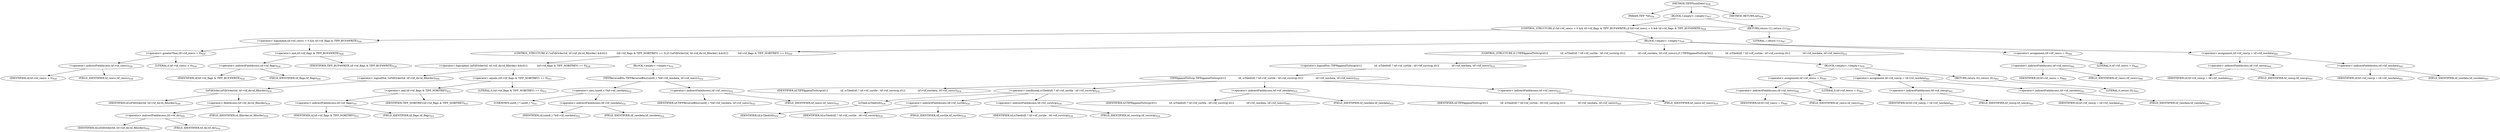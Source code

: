 digraph "TIFFFlushData1" {  
"33040" [label = <(METHOD,TIFFFlushData1)<SUB>926</SUB>> ]
"33041" [label = <(PARAM,TIFF *tif)<SUB>926</SUB>> ]
"33042" [label = <(BLOCK,&lt;empty&gt;,&lt;empty&gt;)<SUB>927</SUB>> ]
"33043" [label = <(CONTROL_STRUCTURE,if (tif-&gt;tif_rawcc &gt; 0 &amp;&amp; tif-&gt;tif_flags &amp; TIFF_BUF4WRITE),if (tif-&gt;tif_rawcc &gt; 0 &amp;&amp; tif-&gt;tif_flags &amp; TIFF_BUF4WRITE))<SUB>928</SUB>> ]
"33044" [label = <(&lt;operator&gt;.logicalAnd,tif-&gt;tif_rawcc &gt; 0 &amp;&amp; tif-&gt;tif_flags &amp; TIFF_BUF4WRITE)<SUB>928</SUB>> ]
"33045" [label = <(&lt;operator&gt;.greaterThan,tif-&gt;tif_rawcc &gt; 0)<SUB>928</SUB>> ]
"33046" [label = <(&lt;operator&gt;.indirectFieldAccess,tif-&gt;tif_rawcc)<SUB>928</SUB>> ]
"33047" [label = <(IDENTIFIER,tif,tif-&gt;tif_rawcc &gt; 0)<SUB>928</SUB>> ]
"33048" [label = <(FIELD_IDENTIFIER,tif_rawcc,tif_rawcc)<SUB>928</SUB>> ]
"33049" [label = <(LITERAL,0,tif-&gt;tif_rawcc &gt; 0)<SUB>928</SUB>> ]
"33050" [label = <(&lt;operator&gt;.and,tif-&gt;tif_flags &amp; TIFF_BUF4WRITE)<SUB>928</SUB>> ]
"33051" [label = <(&lt;operator&gt;.indirectFieldAccess,tif-&gt;tif_flags)<SUB>928</SUB>> ]
"33052" [label = <(IDENTIFIER,tif,tif-&gt;tif_flags &amp; TIFF_BUF4WRITE)<SUB>928</SUB>> ]
"33053" [label = <(FIELD_IDENTIFIER,tif_flags,tif_flags)<SUB>928</SUB>> ]
"33054" [label = <(IDENTIFIER,TIFF_BUF4WRITE,tif-&gt;tif_flags &amp; TIFF_BUF4WRITE)<SUB>928</SUB>> ]
"33055" [label = <(BLOCK,&lt;empty&gt;,&lt;empty&gt;)<SUB>929</SUB>> ]
"33056" [label = <(CONTROL_STRUCTURE,if (!isFillOrder(tif, tif-&gt;tif_dir.td_fillorder) &amp;&amp;\012            (tif-&gt;tif_flags &amp; TIFF_NOBITREV) == 0),if (!isFillOrder(tif, tif-&gt;tif_dir.td_fillorder) &amp;&amp;\012            (tif-&gt;tif_flags &amp; TIFF_NOBITREV) == 0))<SUB>930</SUB>> ]
"33057" [label = <(&lt;operator&gt;.logicalAnd,!isFillOrder(tif, tif-&gt;tif_dir.td_fillorder) &amp;&amp;\012            (tif-&gt;tif_flags &amp; TIFF_NOBITREV) == 0)<SUB>930</SUB>> ]
"33058" [label = <(&lt;operator&gt;.logicalNot,!isFillOrder(tif, tif-&gt;tif_dir.td_fillorder))<SUB>930</SUB>> ]
"33059" [label = <(isFillOrder,isFillOrder(tif, tif-&gt;tif_dir.td_fillorder))<SUB>930</SUB>> ]
"33060" [label = <(IDENTIFIER,tif,isFillOrder(tif, tif-&gt;tif_dir.td_fillorder))<SUB>930</SUB>> ]
"33061" [label = <(&lt;operator&gt;.fieldAccess,tif-&gt;tif_dir.td_fillorder)<SUB>930</SUB>> ]
"33062" [label = <(&lt;operator&gt;.indirectFieldAccess,tif-&gt;tif_dir)<SUB>930</SUB>> ]
"33063" [label = <(IDENTIFIER,tif,isFillOrder(tif, tif-&gt;tif_dir.td_fillorder))<SUB>930</SUB>> ]
"33064" [label = <(FIELD_IDENTIFIER,tif_dir,tif_dir)<SUB>930</SUB>> ]
"33065" [label = <(FIELD_IDENTIFIER,td_fillorder,td_fillorder)<SUB>930</SUB>> ]
"33066" [label = <(&lt;operator&gt;.equals,(tif-&gt;tif_flags &amp; TIFF_NOBITREV) == 0)<SUB>931</SUB>> ]
"33067" [label = <(&lt;operator&gt;.and,tif-&gt;tif_flags &amp; TIFF_NOBITREV)<SUB>931</SUB>> ]
"33068" [label = <(&lt;operator&gt;.indirectFieldAccess,tif-&gt;tif_flags)<SUB>931</SUB>> ]
"33069" [label = <(IDENTIFIER,tif,tif-&gt;tif_flags &amp; TIFF_NOBITREV)<SUB>931</SUB>> ]
"33070" [label = <(FIELD_IDENTIFIER,tif_flags,tif_flags)<SUB>931</SUB>> ]
"33071" [label = <(IDENTIFIER,TIFF_NOBITREV,tif-&gt;tif_flags &amp; TIFF_NOBITREV)<SUB>931</SUB>> ]
"33072" [label = <(LITERAL,0,(tif-&gt;tif_flags &amp; TIFF_NOBITREV) == 0)<SUB>931</SUB>> ]
"33073" [label = <(BLOCK,&lt;empty&gt;,&lt;empty&gt;)<SUB>932</SUB>> ]
"33074" [label = <(TIFFReverseBits,TIFFReverseBits((uint8_t *)tif-&gt;tif_rawdata, tif-&gt;tif_rawcc))<SUB>932</SUB>> ]
"33075" [label = <(&lt;operator&gt;.cast,(uint8_t *)tif-&gt;tif_rawdata)<SUB>932</SUB>> ]
"33076" [label = <(UNKNOWN,uint8_t *,uint8_t *)<SUB>932</SUB>> ]
"33077" [label = <(&lt;operator&gt;.indirectFieldAccess,tif-&gt;tif_rawdata)<SUB>932</SUB>> ]
"33078" [label = <(IDENTIFIER,tif,(uint8_t *)tif-&gt;tif_rawdata)<SUB>932</SUB>> ]
"33079" [label = <(FIELD_IDENTIFIER,tif_rawdata,tif_rawdata)<SUB>932</SUB>> ]
"33080" [label = <(&lt;operator&gt;.indirectFieldAccess,tif-&gt;tif_rawcc)<SUB>932</SUB>> ]
"33081" [label = <(IDENTIFIER,tif,TIFFReverseBits((uint8_t *)tif-&gt;tif_rawdata, tif-&gt;tif_rawcc))<SUB>932</SUB>> ]
"33082" [label = <(FIELD_IDENTIFIER,tif_rawcc,tif_rawcc)<SUB>932</SUB>> ]
"33083" [label = <(CONTROL_STRUCTURE,if (!TIFFAppendToStrip(\012                tif, isTiled(tif) ? tif-&gt;tif_curtile : tif-&gt;tif_curstrip,\012                tif-&gt;tif_rawdata, tif-&gt;tif_rawcc)),if (!TIFFAppendToStrip(\012                tif, isTiled(tif) ? tif-&gt;tif_curtile : tif-&gt;tif_curstrip,\012                tif-&gt;tif_rawdata, tif-&gt;tif_rawcc)))<SUB>933</SUB>> ]
"33084" [label = <(&lt;operator&gt;.logicalNot,!TIFFAppendToStrip(\012                tif, isTiled(tif) ? tif-&gt;tif_curtile : tif-&gt;tif_curstrip,\012                tif-&gt;tif_rawdata, tif-&gt;tif_rawcc))<SUB>933</SUB>> ]
"33085" [label = <(TIFFAppendToStrip,TIFFAppendToStrip(\012                tif, isTiled(tif) ? tif-&gt;tif_curtile : tif-&gt;tif_curstrip,\012                tif-&gt;tif_rawdata, tif-&gt;tif_rawcc))<SUB>933</SUB>> ]
"33086" [label = <(IDENTIFIER,tif,TIFFAppendToStrip(\012                tif, isTiled(tif) ? tif-&gt;tif_curtile : tif-&gt;tif_curstrip,\012                tif-&gt;tif_rawdata, tif-&gt;tif_rawcc))<SUB>934</SUB>> ]
"33087" [label = <(&lt;operator&gt;.conditional,isTiled(tif) ? tif-&gt;tif_curtile : tif-&gt;tif_curstrip)<SUB>934</SUB>> ]
"33088" [label = <(isTiled,isTiled(tif))<SUB>934</SUB>> ]
"33089" [label = <(IDENTIFIER,tif,isTiled(tif))<SUB>934</SUB>> ]
"33090" [label = <(&lt;operator&gt;.indirectFieldAccess,tif-&gt;tif_curtile)<SUB>934</SUB>> ]
"33091" [label = <(IDENTIFIER,tif,isTiled(tif) ? tif-&gt;tif_curtile : tif-&gt;tif_curstrip)<SUB>934</SUB>> ]
"33092" [label = <(FIELD_IDENTIFIER,tif_curtile,tif_curtile)<SUB>934</SUB>> ]
"33093" [label = <(&lt;operator&gt;.indirectFieldAccess,tif-&gt;tif_curstrip)<SUB>934</SUB>> ]
"33094" [label = <(IDENTIFIER,tif,isTiled(tif) ? tif-&gt;tif_curtile : tif-&gt;tif_curstrip)<SUB>934</SUB>> ]
"33095" [label = <(FIELD_IDENTIFIER,tif_curstrip,tif_curstrip)<SUB>934</SUB>> ]
"33096" [label = <(&lt;operator&gt;.indirectFieldAccess,tif-&gt;tif_rawdata)<SUB>935</SUB>> ]
"33097" [label = <(IDENTIFIER,tif,TIFFAppendToStrip(\012                tif, isTiled(tif) ? tif-&gt;tif_curtile : tif-&gt;tif_curstrip,\012                tif-&gt;tif_rawdata, tif-&gt;tif_rawcc))<SUB>935</SUB>> ]
"33098" [label = <(FIELD_IDENTIFIER,tif_rawdata,tif_rawdata)<SUB>935</SUB>> ]
"33099" [label = <(&lt;operator&gt;.indirectFieldAccess,tif-&gt;tif_rawcc)<SUB>935</SUB>> ]
"33100" [label = <(IDENTIFIER,tif,TIFFAppendToStrip(\012                tif, isTiled(tif) ? tif-&gt;tif_curtile : tif-&gt;tif_curstrip,\012                tif-&gt;tif_rawdata, tif-&gt;tif_rawcc))<SUB>935</SUB>> ]
"33101" [label = <(FIELD_IDENTIFIER,tif_rawcc,tif_rawcc)<SUB>935</SUB>> ]
"33102" [label = <(BLOCK,&lt;empty&gt;,&lt;empty&gt;)<SUB>936</SUB>> ]
"33103" [label = <(&lt;operator&gt;.assignment,tif-&gt;tif_rawcc = 0)<SUB>940</SUB>> ]
"33104" [label = <(&lt;operator&gt;.indirectFieldAccess,tif-&gt;tif_rawcc)<SUB>940</SUB>> ]
"33105" [label = <(IDENTIFIER,tif,tif-&gt;tif_rawcc = 0)<SUB>940</SUB>> ]
"33106" [label = <(FIELD_IDENTIFIER,tif_rawcc,tif_rawcc)<SUB>940</SUB>> ]
"33107" [label = <(LITERAL,0,tif-&gt;tif_rawcc = 0)<SUB>940</SUB>> ]
"33108" [label = <(&lt;operator&gt;.assignment,tif-&gt;tif_rawcp = tif-&gt;tif_rawdata)<SUB>941</SUB>> ]
"33109" [label = <(&lt;operator&gt;.indirectFieldAccess,tif-&gt;tif_rawcp)<SUB>941</SUB>> ]
"33110" [label = <(IDENTIFIER,tif,tif-&gt;tif_rawcp = tif-&gt;tif_rawdata)<SUB>941</SUB>> ]
"33111" [label = <(FIELD_IDENTIFIER,tif_rawcp,tif_rawcp)<SUB>941</SUB>> ]
"33112" [label = <(&lt;operator&gt;.indirectFieldAccess,tif-&gt;tif_rawdata)<SUB>941</SUB>> ]
"33113" [label = <(IDENTIFIER,tif,tif-&gt;tif_rawcp = tif-&gt;tif_rawdata)<SUB>941</SUB>> ]
"33114" [label = <(FIELD_IDENTIFIER,tif_rawdata,tif_rawdata)<SUB>941</SUB>> ]
"33115" [label = <(RETURN,return (0);,return (0);)<SUB>942</SUB>> ]
"33116" [label = <(LITERAL,0,return (0);)<SUB>942</SUB>> ]
"33117" [label = <(&lt;operator&gt;.assignment,tif-&gt;tif_rawcc = 0)<SUB>944</SUB>> ]
"33118" [label = <(&lt;operator&gt;.indirectFieldAccess,tif-&gt;tif_rawcc)<SUB>944</SUB>> ]
"33119" [label = <(IDENTIFIER,tif,tif-&gt;tif_rawcc = 0)<SUB>944</SUB>> ]
"33120" [label = <(FIELD_IDENTIFIER,tif_rawcc,tif_rawcc)<SUB>944</SUB>> ]
"33121" [label = <(LITERAL,0,tif-&gt;tif_rawcc = 0)<SUB>944</SUB>> ]
"33122" [label = <(&lt;operator&gt;.assignment,tif-&gt;tif_rawcp = tif-&gt;tif_rawdata)<SUB>945</SUB>> ]
"33123" [label = <(&lt;operator&gt;.indirectFieldAccess,tif-&gt;tif_rawcp)<SUB>945</SUB>> ]
"33124" [label = <(IDENTIFIER,tif,tif-&gt;tif_rawcp = tif-&gt;tif_rawdata)<SUB>945</SUB>> ]
"33125" [label = <(FIELD_IDENTIFIER,tif_rawcp,tif_rawcp)<SUB>945</SUB>> ]
"33126" [label = <(&lt;operator&gt;.indirectFieldAccess,tif-&gt;tif_rawdata)<SUB>945</SUB>> ]
"33127" [label = <(IDENTIFIER,tif,tif-&gt;tif_rawcp = tif-&gt;tif_rawdata)<SUB>945</SUB>> ]
"33128" [label = <(FIELD_IDENTIFIER,tif_rawdata,tif_rawdata)<SUB>945</SUB>> ]
"33129" [label = <(RETURN,return (1);,return (1);)<SUB>947</SUB>> ]
"33130" [label = <(LITERAL,1,return (1);)<SUB>947</SUB>> ]
"33131" [label = <(METHOD_RETURN,int)<SUB>926</SUB>> ]
  "33040" -> "33041" 
  "33040" -> "33042" 
  "33040" -> "33131" 
  "33042" -> "33043" 
  "33042" -> "33129" 
  "33043" -> "33044" 
  "33043" -> "33055" 
  "33044" -> "33045" 
  "33044" -> "33050" 
  "33045" -> "33046" 
  "33045" -> "33049" 
  "33046" -> "33047" 
  "33046" -> "33048" 
  "33050" -> "33051" 
  "33050" -> "33054" 
  "33051" -> "33052" 
  "33051" -> "33053" 
  "33055" -> "33056" 
  "33055" -> "33083" 
  "33055" -> "33117" 
  "33055" -> "33122" 
  "33056" -> "33057" 
  "33056" -> "33073" 
  "33057" -> "33058" 
  "33057" -> "33066" 
  "33058" -> "33059" 
  "33059" -> "33060" 
  "33059" -> "33061" 
  "33061" -> "33062" 
  "33061" -> "33065" 
  "33062" -> "33063" 
  "33062" -> "33064" 
  "33066" -> "33067" 
  "33066" -> "33072" 
  "33067" -> "33068" 
  "33067" -> "33071" 
  "33068" -> "33069" 
  "33068" -> "33070" 
  "33073" -> "33074" 
  "33074" -> "33075" 
  "33074" -> "33080" 
  "33075" -> "33076" 
  "33075" -> "33077" 
  "33077" -> "33078" 
  "33077" -> "33079" 
  "33080" -> "33081" 
  "33080" -> "33082" 
  "33083" -> "33084" 
  "33083" -> "33102" 
  "33084" -> "33085" 
  "33085" -> "33086" 
  "33085" -> "33087" 
  "33085" -> "33096" 
  "33085" -> "33099" 
  "33087" -> "33088" 
  "33087" -> "33090" 
  "33087" -> "33093" 
  "33088" -> "33089" 
  "33090" -> "33091" 
  "33090" -> "33092" 
  "33093" -> "33094" 
  "33093" -> "33095" 
  "33096" -> "33097" 
  "33096" -> "33098" 
  "33099" -> "33100" 
  "33099" -> "33101" 
  "33102" -> "33103" 
  "33102" -> "33108" 
  "33102" -> "33115" 
  "33103" -> "33104" 
  "33103" -> "33107" 
  "33104" -> "33105" 
  "33104" -> "33106" 
  "33108" -> "33109" 
  "33108" -> "33112" 
  "33109" -> "33110" 
  "33109" -> "33111" 
  "33112" -> "33113" 
  "33112" -> "33114" 
  "33115" -> "33116" 
  "33117" -> "33118" 
  "33117" -> "33121" 
  "33118" -> "33119" 
  "33118" -> "33120" 
  "33122" -> "33123" 
  "33122" -> "33126" 
  "33123" -> "33124" 
  "33123" -> "33125" 
  "33126" -> "33127" 
  "33126" -> "33128" 
  "33129" -> "33130" 
}

